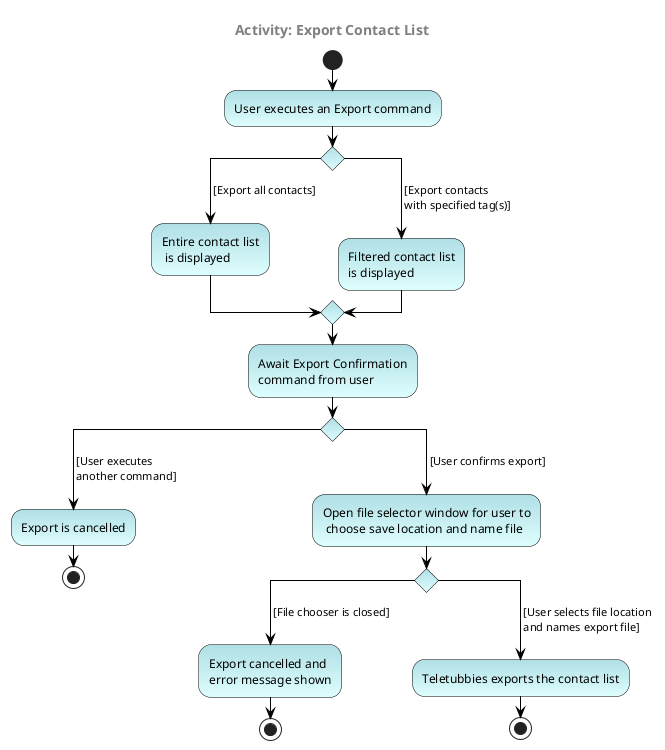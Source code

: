 @startuml

skinparam ActivityBorderColor black
skinparam ArrowColor black

skinparam ActivityDiamondBorderColor black
skinparam activityDiamondBackgroundColor pink-mistyrose

skinparam activityBackgroundColor powderblue-lightcyan

skinparam TitleFontColor grey

title Activity: Export Contact List

start
:User executes an Export command;

'Since the beta syntax does not support placing the condition outside the
'diamond we place it as the true branch instead.

switch ()
case ( [Export all contacts] )
    :Entire contact list
     is displayed;
case ( [Export contacts \n with specified tag(s)] )
    :Filtered contact list
    is displayed;

endswitch

:Await Export Confirmation
command from user;

switch ()
case ( [User executes\n another command] )
    :Export is cancelled;

stop
case ( [User confirms export] )
     :Open file selector window for user to
      choose save location and name file;

     switch ()
     case( [File chooser is closed] )
        :Export cancelled and \nerror message shown;
        stop
     case( [User selects file location \n and names export file])
        :Teletubbies exports the contact list;
        stop

@enduml
